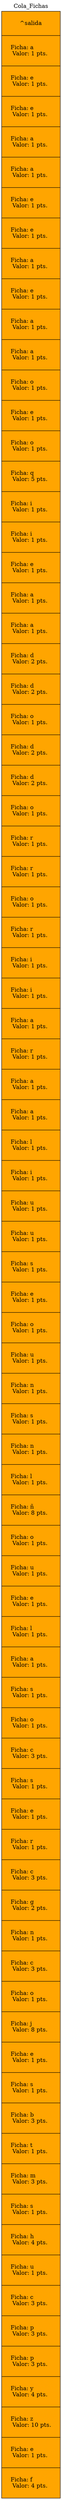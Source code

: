 digraph pila {
label=Cola_Fichas;
labelloc=t;
node [margin=0.3 fontcolor=black  shape=record style=filled fillcolor=orange  color=black];

struct1[
label="{
^salida|Ficha: a\l
 Valor: 1 pts.\l
|Ficha: e\l
 Valor: 1 pts.\l
|Ficha: e\l
 Valor: 1 pts.\l
|Ficha: a\l
 Valor: 1 pts.\l
|Ficha: a\l
 Valor: 1 pts.\l
|Ficha: e\l
 Valor: 1 pts.\l
|Ficha: e\l
 Valor: 1 pts.\l
|Ficha: a\l
 Valor: 1 pts.\l
|Ficha: e\l
 Valor: 1 pts.\l
|Ficha: a\l
 Valor: 1 pts.\l
|Ficha: a\l
 Valor: 1 pts.\l
|Ficha: o\l
 Valor: 1 pts.\l
|Ficha: e\l
 Valor: 1 pts.\l
|Ficha: o\l
 Valor: 1 pts.\l
|Ficha: q\l
 Valor: 5 pts.\l
|Ficha: i\l
 Valor: 1 pts.\l
|Ficha: i\l
 Valor: 1 pts.\l
|Ficha: e\l
 Valor: 1 pts.\l
|Ficha: a\l
 Valor: 1 pts.\l
|Ficha: a\l
 Valor: 1 pts.\l
|Ficha: d\l
 Valor: 2 pts.\l
|Ficha: d\l
 Valor: 2 pts.\l
|Ficha: o\l
 Valor: 1 pts.\l
|Ficha: d\l
 Valor: 2 pts.\l
|Ficha: d\l
 Valor: 2 pts.\l
|Ficha: o\l
 Valor: 1 pts.\l
|Ficha: r\l
 Valor: 1 pts.\l
|Ficha: r\l
 Valor: 1 pts.\l
|Ficha: o\l
 Valor: 1 pts.\l
|Ficha: r\l
 Valor: 1 pts.\l
|Ficha: i\l
 Valor: 1 pts.\l
|Ficha: i\l
 Valor: 1 pts.\l
|Ficha: a\l
 Valor: 1 pts.\l
|Ficha: r\l
 Valor: 1 pts.\l
|Ficha: a\l
 Valor: 1 pts.\l
|Ficha: a\l
 Valor: 1 pts.\l
|Ficha: l\l
 Valor: 1 pts.\l
|Ficha: i\l
 Valor: 1 pts.\l
|Ficha: u\l
 Valor: 1 pts.\l
|Ficha: u\l
 Valor: 1 pts.\l
|Ficha: s\l
 Valor: 1 pts.\l
|Ficha: e\l
 Valor: 1 pts.\l
|Ficha: o\l
 Valor: 1 pts.\l
|Ficha: u\l
 Valor: 1 pts.\l
|Ficha: n\l
 Valor: 1 pts.\l
|Ficha: s\l
 Valor: 1 pts.\l
|Ficha: n\l
 Valor: 1 pts.\l
|Ficha: l\l
 Valor: 1 pts.\l
|Ficha: ñ\l
 Valor: 8 pts.\l
|Ficha: o\l
 Valor: 1 pts.\l
|Ficha: u\l
 Valor: 1 pts.\l
|Ficha: e\l
 Valor: 1 pts.\l
|Ficha: l\l
 Valor: 1 pts.\l
|Ficha: a\l
 Valor: 1 pts.\l
|Ficha: s\l
 Valor: 1 pts.\l
|Ficha: o\l
 Valor: 1 pts.\l
|Ficha: c\l
 Valor: 3 pts.\l
|Ficha: s\l
 Valor: 1 pts.\l
|Ficha: e\l
 Valor: 1 pts.\l
|Ficha: r\l
 Valor: 1 pts.\l
|Ficha: c\l
 Valor: 3 pts.\l
|Ficha: g\l
 Valor: 2 pts.\l
|Ficha: n\l
 Valor: 1 pts.\l
|Ficha: c\l
 Valor: 3 pts.\l
|Ficha: o\l
 Valor: 1 pts.\l
|Ficha: j\l
 Valor: 8 pts.\l
|Ficha: e\l
 Valor: 1 pts.\l
|Ficha: s\l
 Valor: 1 pts.\l
|Ficha: b\l
 Valor: 3 pts.\l
|Ficha: t\l
 Valor: 1 pts.\l
|Ficha: m\l
 Valor: 3 pts.\l
|Ficha: s\l
 Valor: 1 pts.\l
|Ficha: h\l
 Valor: 4 pts.\l
|Ficha: u\l
 Valor: 1 pts.\l
|Ficha: c\l
 Valor: 3 pts.\l
|Ficha: p\l
 Valor: 3 pts.\l
|Ficha: p\l
 Valor: 3 pts.\l
|Ficha: y\l
 Valor: 4 pts.\l
|Ficha: z\l
 Valor: 10 pts.\l
|Ficha: e\l
 Valor: 1 pts.\l
|Ficha: f\l
 Valor: 4 pts.\l
}" 
];
}
